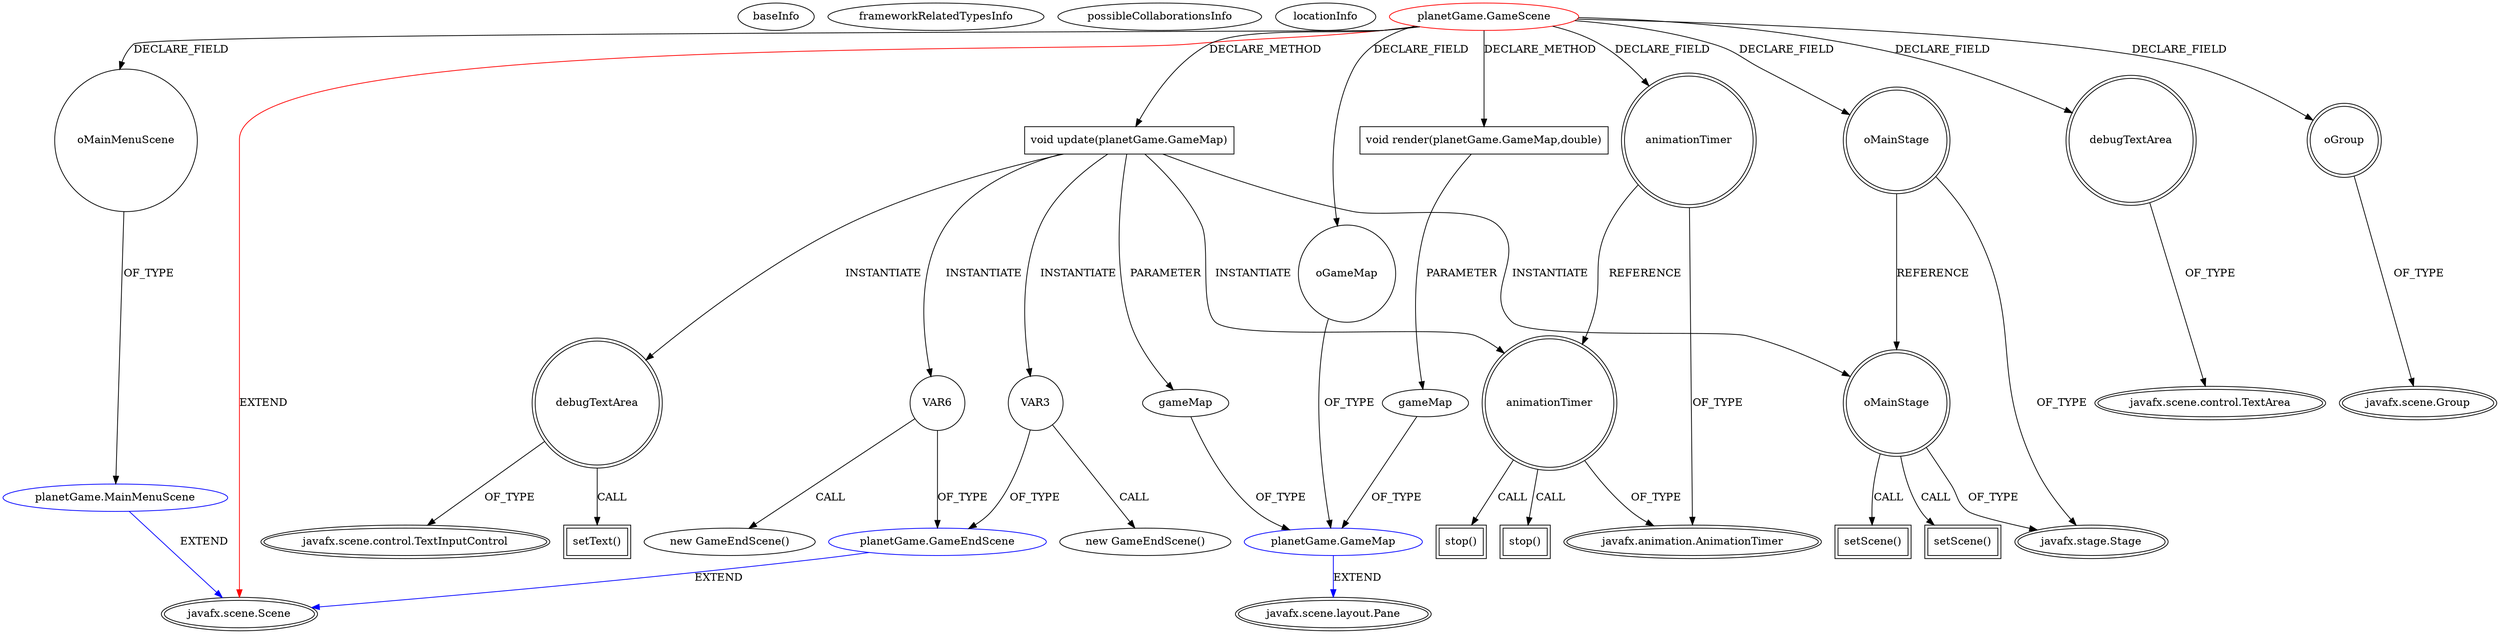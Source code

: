 digraph {
baseInfo[graphId=2638,category="extension_graph",isAnonymous=false,possibleRelation=true]
frameworkRelatedTypesInfo[0="javafx.scene.Scene"]
possibleCollaborationsInfo[0="2638~CLIENT_METHOD_DECLARATION-INSTANTIATION-CLIENT_METHOD_DECLARATION-INSTANTIATION-~javafx.scene.Scene ~javafx.scene.Scene ~false~false",1="2638~FIELD_DECLARATION-~javafx.scene.Scene ~javafx.scene.Scene ~false~false",2="2638~CLIENT_METHOD_DECLARATION-PARAMETER_DECLARATION-CLIENT_METHOD_DECLARATION-PARAMETER_DECLARATION-FIELD_DECLARATION-~javafx.scene.Scene ~javafx.scene.layout.Pane ~false~false"]
locationInfo[projectName="empollondefisica-PlanetGame",filePath="/empollondefisica-PlanetGame/PlanetGame-master/src/planetGame/GameScene.java",contextSignature="GameScene",graphId="2638"]
0[label="planetGame.GameScene",vertexType="ROOT_CLIENT_CLASS_DECLARATION",isFrameworkType=false,color=red]
1[label="javafx.scene.Scene",vertexType="FRAMEWORK_CLASS_TYPE",isFrameworkType=true,peripheries=2]
2[label="animationTimer",vertexType="FIELD_DECLARATION",isFrameworkType=true,peripheries=2,shape=circle]
3[label="javafx.animation.AnimationTimer",vertexType="FRAMEWORK_CLASS_TYPE",isFrameworkType=true,peripheries=2]
4[label="debugTextArea",vertexType="FIELD_DECLARATION",isFrameworkType=true,peripheries=2,shape=circle]
5[label="javafx.scene.control.TextArea",vertexType="FRAMEWORK_CLASS_TYPE",isFrameworkType=true,peripheries=2]
6[label="oGameMap",vertexType="FIELD_DECLARATION",isFrameworkType=false,shape=circle]
7[label="planetGame.GameMap",vertexType="REFERENCE_CLIENT_CLASS_DECLARATION",isFrameworkType=false,color=blue]
8[label="javafx.scene.layout.Pane",vertexType="FRAMEWORK_CLASS_TYPE",isFrameworkType=true,peripheries=2]
9[label="oGroup",vertexType="FIELD_DECLARATION",isFrameworkType=true,peripheries=2,shape=circle]
10[label="javafx.scene.Group",vertexType="FRAMEWORK_CLASS_TYPE",isFrameworkType=true,peripheries=2]
11[label="oMainMenuScene",vertexType="FIELD_DECLARATION",isFrameworkType=false,shape=circle]
12[label="planetGame.MainMenuScene",vertexType="REFERENCE_CLIENT_CLASS_DECLARATION",isFrameworkType=false,color=blue]
14[label="oMainStage",vertexType="FIELD_DECLARATION",isFrameworkType=true,peripheries=2,shape=circle]
15[label="javafx.stage.Stage",vertexType="FRAMEWORK_CLASS_TYPE",isFrameworkType=true,peripheries=2]
16[label="void update(planetGame.GameMap)",vertexType="CLIENT_METHOD_DECLARATION",isFrameworkType=false,shape=box]
17[label="gameMap",vertexType="PARAMETER_DECLARATION",isFrameworkType=false]
19[label="debugTextArea",vertexType="VARIABLE_EXPRESION",isFrameworkType=true,peripheries=2,shape=circle]
21[label="javafx.scene.control.TextInputControl",vertexType="FRAMEWORK_CLASS_TYPE",isFrameworkType=true,peripheries=2]
20[label="setText()",vertexType="INSIDE_CALL",isFrameworkType=true,peripheries=2,shape=box]
22[label="animationTimer",vertexType="VARIABLE_EXPRESION",isFrameworkType=true,peripheries=2,shape=circle]
23[label="stop()",vertexType="INSIDE_CALL",isFrameworkType=true,peripheries=2,shape=box]
25[label="oMainStage",vertexType="VARIABLE_EXPRESION",isFrameworkType=true,peripheries=2,shape=circle]
26[label="setScene()",vertexType="INSIDE_CALL",isFrameworkType=true,peripheries=2,shape=box]
29[label="VAR3",vertexType="VARIABLE_EXPRESION",isFrameworkType=false,shape=circle]
30[label="planetGame.GameEndScene",vertexType="REFERENCE_CLIENT_CLASS_DECLARATION",isFrameworkType=false,color=blue]
28[label="new GameEndScene()",vertexType="CONSTRUCTOR_CALL",isFrameworkType=false]
33[label="stop()",vertexType="INSIDE_CALL",isFrameworkType=true,peripheries=2,shape=box]
35[label="setScene()",vertexType="INSIDE_CALL",isFrameworkType=true,peripheries=2,shape=box]
37[label="VAR6",vertexType="VARIABLE_EXPRESION",isFrameworkType=false,shape=circle]
36[label="new GameEndScene()",vertexType="CONSTRUCTOR_CALL",isFrameworkType=false]
39[label="void render(planetGame.GameMap,double)",vertexType="CLIENT_METHOD_DECLARATION",isFrameworkType=false,shape=box]
40[label="gameMap",vertexType="PARAMETER_DECLARATION",isFrameworkType=false]
0->1[label="EXTEND",color=red]
0->2[label="DECLARE_FIELD"]
2->3[label="OF_TYPE"]
0->4[label="DECLARE_FIELD"]
4->5[label="OF_TYPE"]
0->6[label="DECLARE_FIELD"]
7->8[label="EXTEND",color=blue]
6->7[label="OF_TYPE"]
0->9[label="DECLARE_FIELD"]
9->10[label="OF_TYPE"]
0->11[label="DECLARE_FIELD"]
12->1[label="EXTEND",color=blue]
11->12[label="OF_TYPE"]
0->14[label="DECLARE_FIELD"]
14->15[label="OF_TYPE"]
0->16[label="DECLARE_METHOD"]
17->7[label="OF_TYPE"]
16->17[label="PARAMETER"]
16->19[label="INSTANTIATE"]
19->21[label="OF_TYPE"]
19->20[label="CALL"]
16->22[label="INSTANTIATE"]
2->22[label="REFERENCE"]
22->3[label="OF_TYPE"]
22->23[label="CALL"]
16->25[label="INSTANTIATE"]
14->25[label="REFERENCE"]
25->15[label="OF_TYPE"]
25->26[label="CALL"]
16->29[label="INSTANTIATE"]
30->1[label="EXTEND",color=blue]
29->30[label="OF_TYPE"]
29->28[label="CALL"]
22->33[label="CALL"]
25->35[label="CALL"]
16->37[label="INSTANTIATE"]
37->30[label="OF_TYPE"]
37->36[label="CALL"]
0->39[label="DECLARE_METHOD"]
40->7[label="OF_TYPE"]
39->40[label="PARAMETER"]
}
